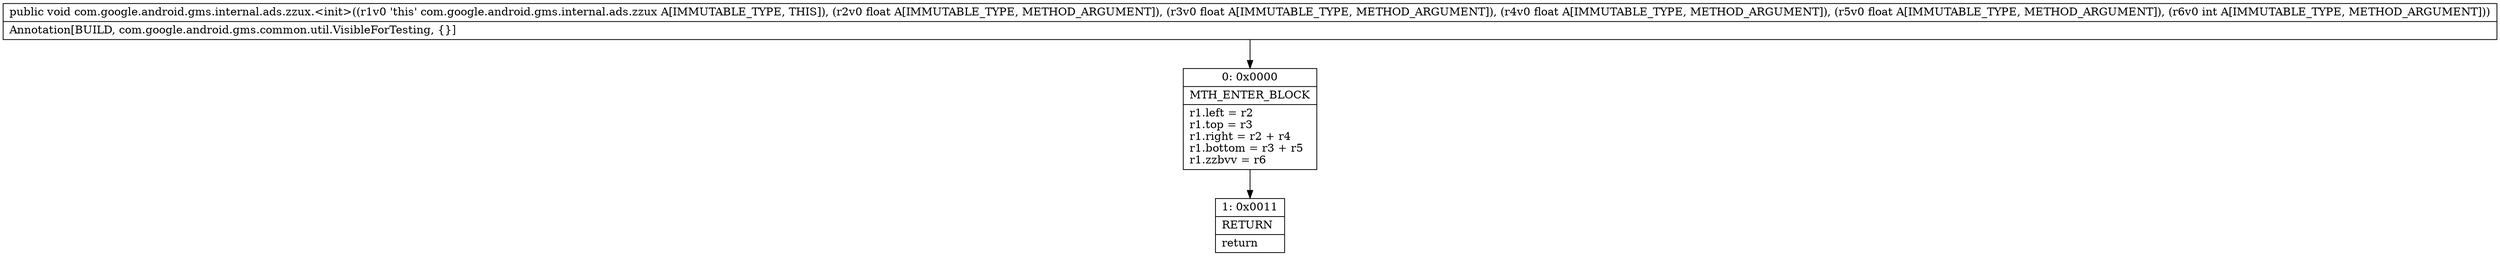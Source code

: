 digraph "CFG forcom.google.android.gms.internal.ads.zzux.\<init\>(FFFFI)V" {
Node_0 [shape=record,label="{0\:\ 0x0000|MTH_ENTER_BLOCK\l|r1.left = r2\lr1.top = r3\lr1.right = r2 + r4\lr1.bottom = r3 + r5\lr1.zzbvv = r6\l}"];
Node_1 [shape=record,label="{1\:\ 0x0011|RETURN\l|return\l}"];
MethodNode[shape=record,label="{public void com.google.android.gms.internal.ads.zzux.\<init\>((r1v0 'this' com.google.android.gms.internal.ads.zzux A[IMMUTABLE_TYPE, THIS]), (r2v0 float A[IMMUTABLE_TYPE, METHOD_ARGUMENT]), (r3v0 float A[IMMUTABLE_TYPE, METHOD_ARGUMENT]), (r4v0 float A[IMMUTABLE_TYPE, METHOD_ARGUMENT]), (r5v0 float A[IMMUTABLE_TYPE, METHOD_ARGUMENT]), (r6v0 int A[IMMUTABLE_TYPE, METHOD_ARGUMENT]))  | Annotation[BUILD, com.google.android.gms.common.util.VisibleForTesting, \{\}]\l}"];
MethodNode -> Node_0;
Node_0 -> Node_1;
}

